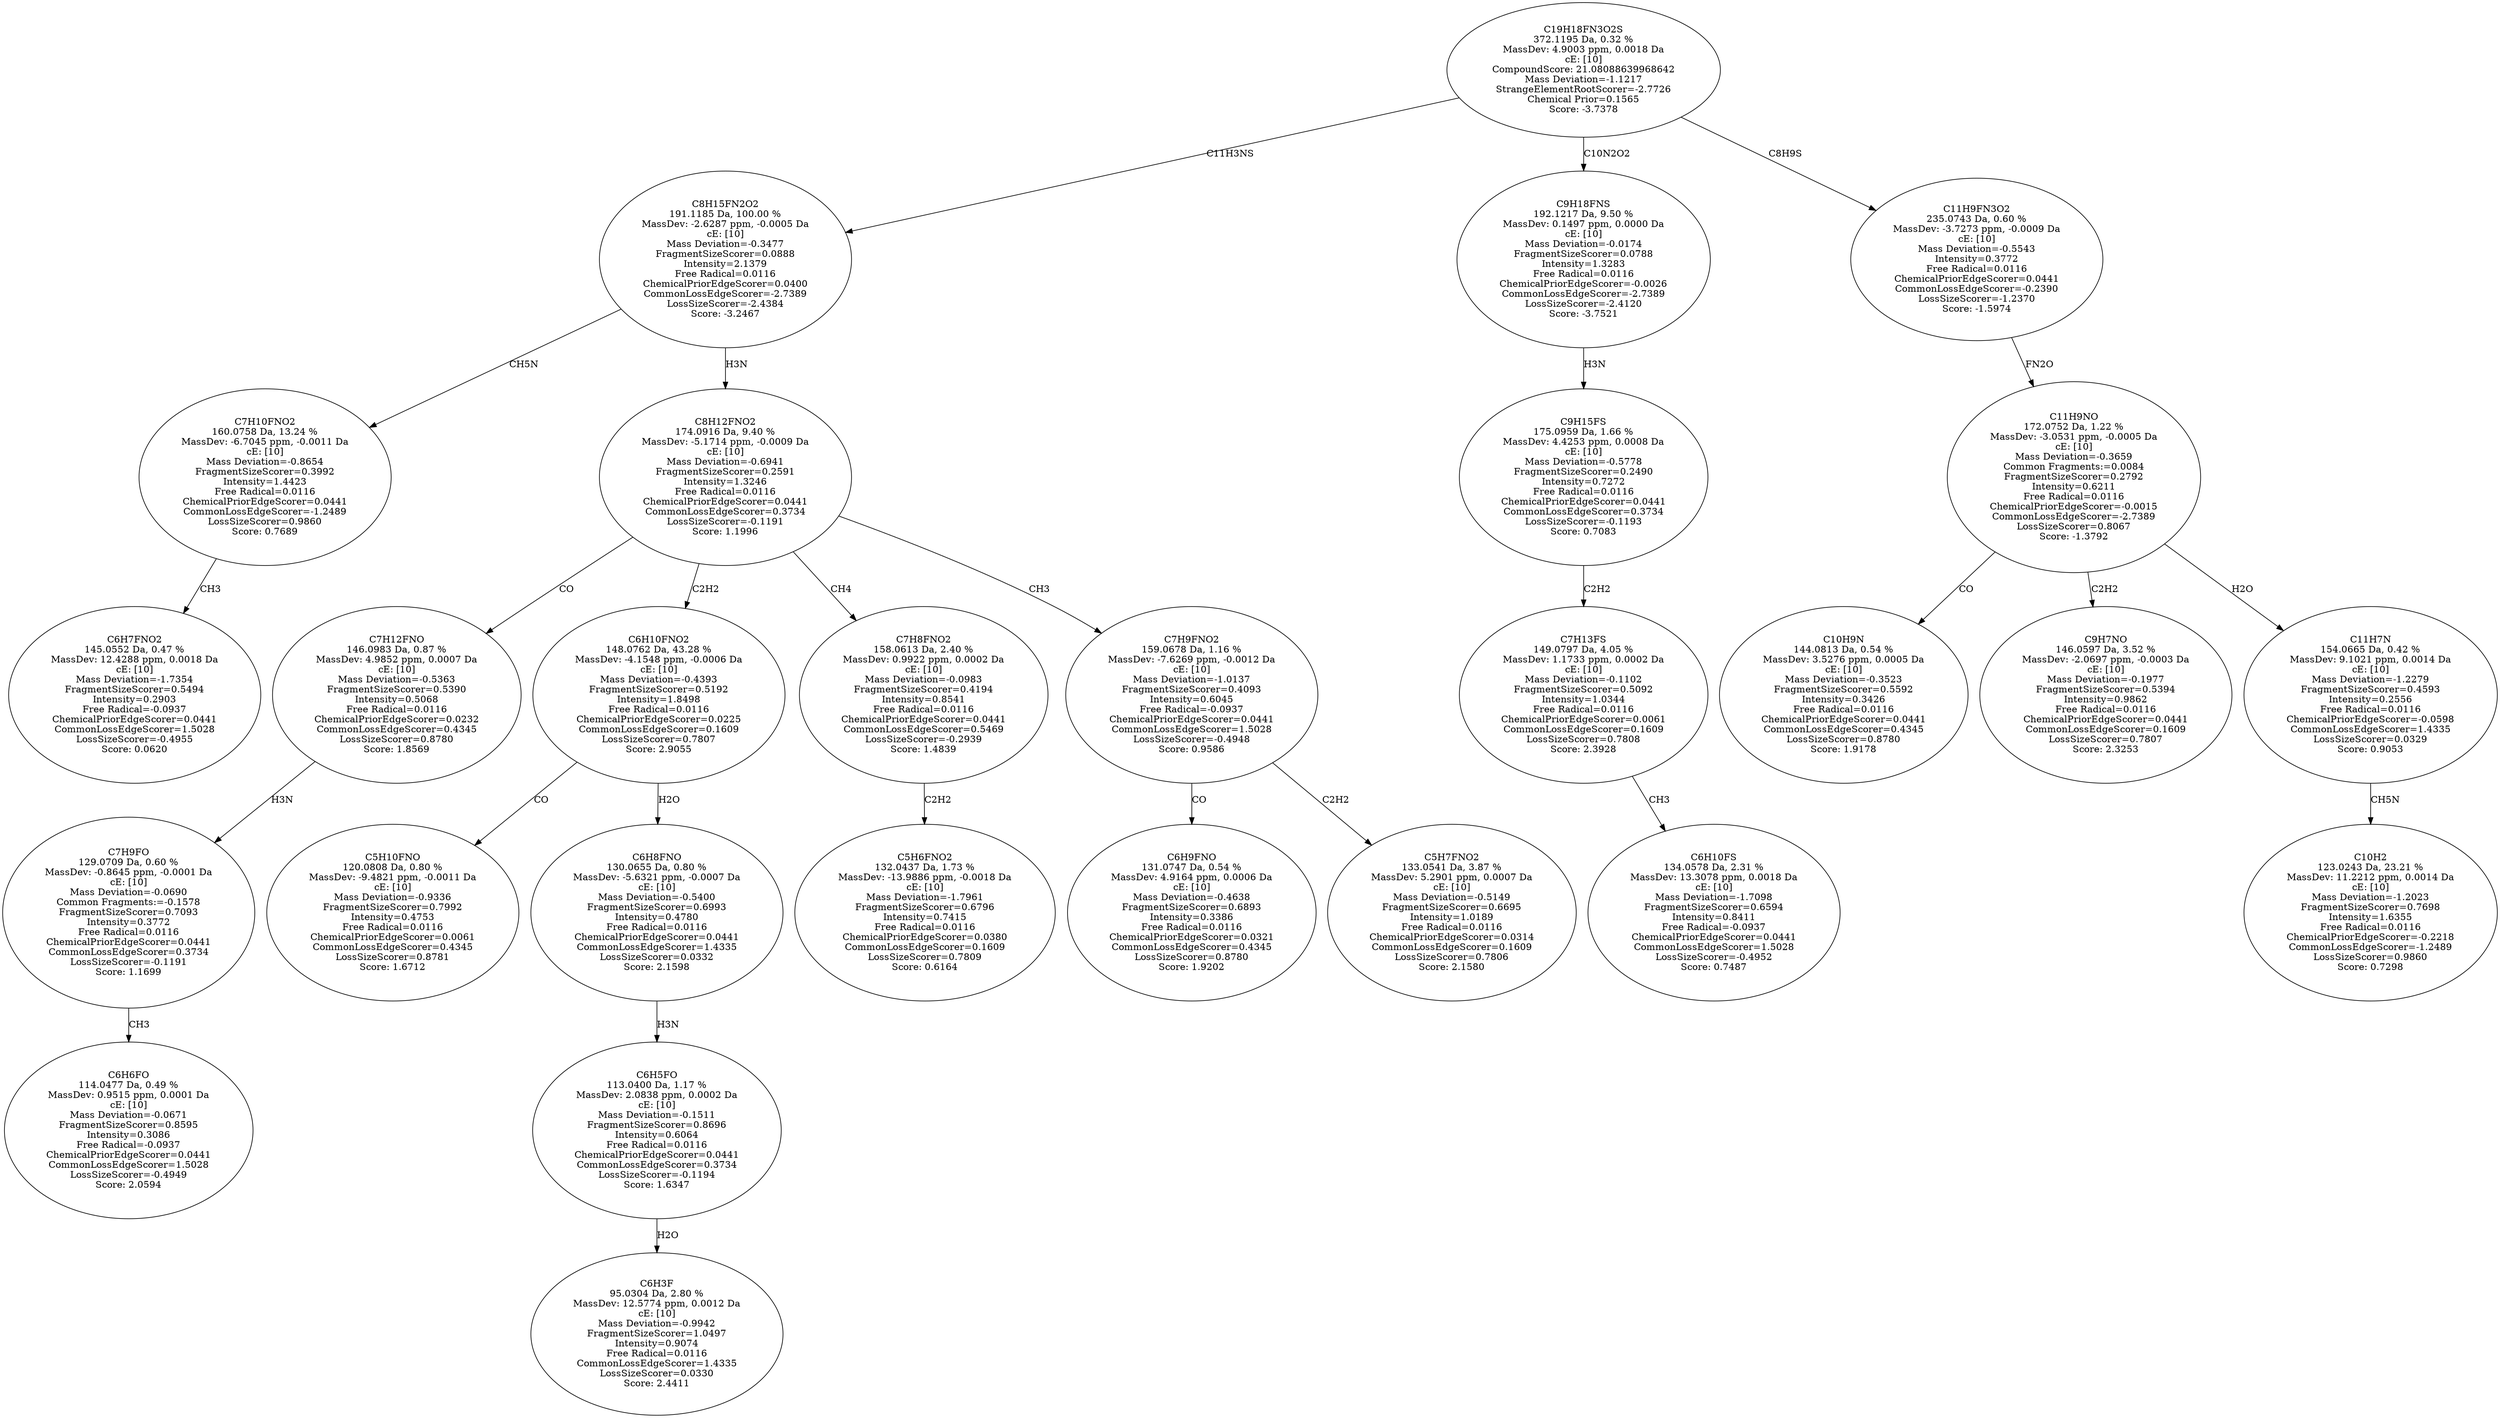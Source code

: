 strict digraph {
v1 [label="C6H7FNO2\n145.0552 Da, 0.47 %\nMassDev: 12.4288 ppm, 0.0018 Da\ncE: [10]\nMass Deviation=-1.7354\nFragmentSizeScorer=0.5494\nIntensity=0.2903\nFree Radical=-0.0937\nChemicalPriorEdgeScorer=0.0441\nCommonLossEdgeScorer=1.5028\nLossSizeScorer=-0.4955\nScore: 0.0620"];
v2 [label="C7H10FNO2\n160.0758 Da, 13.24 %\nMassDev: -6.7045 ppm, -0.0011 Da\ncE: [10]\nMass Deviation=-0.8654\nFragmentSizeScorer=0.3992\nIntensity=1.4423\nFree Radical=0.0116\nChemicalPriorEdgeScorer=0.0441\nCommonLossEdgeScorer=-1.2489\nLossSizeScorer=0.9860\nScore: 0.7689"];
v3 [label="C6H6FO\n114.0477 Da, 0.49 %\nMassDev: 0.9515 ppm, 0.0001 Da\ncE: [10]\nMass Deviation=-0.0671\nFragmentSizeScorer=0.8595\nIntensity=0.3086\nFree Radical=-0.0937\nChemicalPriorEdgeScorer=0.0441\nCommonLossEdgeScorer=1.5028\nLossSizeScorer=-0.4949\nScore: 2.0594"];
v4 [label="C7H9FO\n129.0709 Da, 0.60 %\nMassDev: -0.8645 ppm, -0.0001 Da\ncE: [10]\nMass Deviation=-0.0690\nCommon Fragments:=-0.1578\nFragmentSizeScorer=0.7093\nIntensity=0.3772\nFree Radical=0.0116\nChemicalPriorEdgeScorer=0.0441\nCommonLossEdgeScorer=0.3734\nLossSizeScorer=-0.1191\nScore: 1.1699"];
v5 [label="C7H12FNO\n146.0983 Da, 0.87 %\nMassDev: 4.9852 ppm, 0.0007 Da\ncE: [10]\nMass Deviation=-0.5363\nFragmentSizeScorer=0.5390\nIntensity=0.5068\nFree Radical=0.0116\nChemicalPriorEdgeScorer=0.0232\nCommonLossEdgeScorer=0.4345\nLossSizeScorer=0.8780\nScore: 1.8569"];
v6 [label="C5H10FNO\n120.0808 Da, 0.80 %\nMassDev: -9.4821 ppm, -0.0011 Da\ncE: [10]\nMass Deviation=-0.9336\nFragmentSizeScorer=0.7992\nIntensity=0.4753\nFree Radical=0.0116\nChemicalPriorEdgeScorer=0.0061\nCommonLossEdgeScorer=0.4345\nLossSizeScorer=0.8781\nScore: 1.6712"];
v7 [label="C6H3F\n95.0304 Da, 2.80 %\nMassDev: 12.5774 ppm, 0.0012 Da\ncE: [10]\nMass Deviation=-0.9942\nFragmentSizeScorer=1.0497\nIntensity=0.9074\nFree Radical=0.0116\nCommonLossEdgeScorer=1.4335\nLossSizeScorer=0.0330\nScore: 2.4411"];
v8 [label="C6H5FO\n113.0400 Da, 1.17 %\nMassDev: 2.0838 ppm, 0.0002 Da\ncE: [10]\nMass Deviation=-0.1511\nFragmentSizeScorer=0.8696\nIntensity=0.6064\nFree Radical=0.0116\nChemicalPriorEdgeScorer=0.0441\nCommonLossEdgeScorer=0.3734\nLossSizeScorer=-0.1194\nScore: 1.6347"];
v9 [label="C6H8FNO\n130.0655 Da, 0.80 %\nMassDev: -5.6321 ppm, -0.0007 Da\ncE: [10]\nMass Deviation=-0.5400\nFragmentSizeScorer=0.6993\nIntensity=0.4780\nFree Radical=0.0116\nChemicalPriorEdgeScorer=0.0441\nCommonLossEdgeScorer=1.4335\nLossSizeScorer=0.0332\nScore: 2.1598"];
v10 [label="C6H10FNO2\n148.0762 Da, 43.28 %\nMassDev: -4.1548 ppm, -0.0006 Da\ncE: [10]\nMass Deviation=-0.4393\nFragmentSizeScorer=0.5192\nIntensity=1.8498\nFree Radical=0.0116\nChemicalPriorEdgeScorer=0.0225\nCommonLossEdgeScorer=0.1609\nLossSizeScorer=0.7807\nScore: 2.9055"];
v11 [label="C5H6FNO2\n132.0437 Da, 1.73 %\nMassDev: -13.9886 ppm, -0.0018 Da\ncE: [10]\nMass Deviation=-1.7961\nFragmentSizeScorer=0.6796\nIntensity=0.7415\nFree Radical=0.0116\nChemicalPriorEdgeScorer=0.0380\nCommonLossEdgeScorer=0.1609\nLossSizeScorer=0.7809\nScore: 0.6164"];
v12 [label="C7H8FNO2\n158.0613 Da, 2.40 %\nMassDev: 0.9922 ppm, 0.0002 Da\ncE: [10]\nMass Deviation=-0.0983\nFragmentSizeScorer=0.4194\nIntensity=0.8541\nFree Radical=0.0116\nChemicalPriorEdgeScorer=0.0441\nCommonLossEdgeScorer=0.5469\nLossSizeScorer=-0.2939\nScore: 1.4839"];
v13 [label="C6H9FNO\n131.0747 Da, 0.54 %\nMassDev: 4.9164 ppm, 0.0006 Da\ncE: [10]\nMass Deviation=-0.4638\nFragmentSizeScorer=0.6893\nIntensity=0.3386\nFree Radical=0.0116\nChemicalPriorEdgeScorer=0.0321\nCommonLossEdgeScorer=0.4345\nLossSizeScorer=0.8780\nScore: 1.9202"];
v14 [label="C5H7FNO2\n133.0541 Da, 3.87 %\nMassDev: 5.2901 ppm, 0.0007 Da\ncE: [10]\nMass Deviation=-0.5149\nFragmentSizeScorer=0.6695\nIntensity=1.0189\nFree Radical=0.0116\nChemicalPriorEdgeScorer=0.0314\nCommonLossEdgeScorer=0.1609\nLossSizeScorer=0.7806\nScore: 2.1580"];
v15 [label="C7H9FNO2\n159.0678 Da, 1.16 %\nMassDev: -7.6269 ppm, -0.0012 Da\ncE: [10]\nMass Deviation=-1.0137\nFragmentSizeScorer=0.4093\nIntensity=0.6045\nFree Radical=-0.0937\nChemicalPriorEdgeScorer=0.0441\nCommonLossEdgeScorer=1.5028\nLossSizeScorer=-0.4948\nScore: 0.9586"];
v16 [label="C8H12FNO2\n174.0916 Da, 9.40 %\nMassDev: -5.1714 ppm, -0.0009 Da\ncE: [10]\nMass Deviation=-0.6941\nFragmentSizeScorer=0.2591\nIntensity=1.3246\nFree Radical=0.0116\nChemicalPriorEdgeScorer=0.0441\nCommonLossEdgeScorer=0.3734\nLossSizeScorer=-0.1191\nScore: 1.1996"];
v17 [label="C8H15FN2O2\n191.1185 Da, 100.00 %\nMassDev: -2.6287 ppm, -0.0005 Da\ncE: [10]\nMass Deviation=-0.3477\nFragmentSizeScorer=0.0888\nIntensity=2.1379\nFree Radical=0.0116\nChemicalPriorEdgeScorer=0.0400\nCommonLossEdgeScorer=-2.7389\nLossSizeScorer=-2.4384\nScore: -3.2467"];
v18 [label="C6H10FS\n134.0578 Da, 2.31 %\nMassDev: 13.3078 ppm, 0.0018 Da\ncE: [10]\nMass Deviation=-1.7098\nFragmentSizeScorer=0.6594\nIntensity=0.8411\nFree Radical=-0.0937\nChemicalPriorEdgeScorer=0.0441\nCommonLossEdgeScorer=1.5028\nLossSizeScorer=-0.4952\nScore: 0.7487"];
v19 [label="C7H13FS\n149.0797 Da, 4.05 %\nMassDev: 1.1733 ppm, 0.0002 Da\ncE: [10]\nMass Deviation=-0.1102\nFragmentSizeScorer=0.5092\nIntensity=1.0344\nFree Radical=0.0116\nChemicalPriorEdgeScorer=0.0061\nCommonLossEdgeScorer=0.1609\nLossSizeScorer=0.7808\nScore: 2.3928"];
v20 [label="C9H15FS\n175.0959 Da, 1.66 %\nMassDev: 4.4253 ppm, 0.0008 Da\ncE: [10]\nMass Deviation=-0.5778\nFragmentSizeScorer=0.2490\nIntensity=0.7272\nFree Radical=0.0116\nChemicalPriorEdgeScorer=0.0441\nCommonLossEdgeScorer=0.3734\nLossSizeScorer=-0.1193\nScore: 0.7083"];
v21 [label="C9H18FNS\n192.1217 Da, 9.50 %\nMassDev: 0.1497 ppm, 0.0000 Da\ncE: [10]\nMass Deviation=-0.0174\nFragmentSizeScorer=0.0788\nIntensity=1.3283\nFree Radical=0.0116\nChemicalPriorEdgeScorer=-0.0026\nCommonLossEdgeScorer=-2.7389\nLossSizeScorer=-2.4120\nScore: -3.7521"];
v22 [label="C10H9N\n144.0813 Da, 0.54 %\nMassDev: 3.5276 ppm, 0.0005 Da\ncE: [10]\nMass Deviation=-0.3523\nFragmentSizeScorer=0.5592\nIntensity=0.3426\nFree Radical=0.0116\nChemicalPriorEdgeScorer=0.0441\nCommonLossEdgeScorer=0.4345\nLossSizeScorer=0.8780\nScore: 1.9178"];
v23 [label="C9H7NO\n146.0597 Da, 3.52 %\nMassDev: -2.0697 ppm, -0.0003 Da\ncE: [10]\nMass Deviation=-0.1977\nFragmentSizeScorer=0.5394\nIntensity=0.9862\nFree Radical=0.0116\nChemicalPriorEdgeScorer=0.0441\nCommonLossEdgeScorer=0.1609\nLossSizeScorer=0.7807\nScore: 2.3253"];
v24 [label="C10H2\n123.0243 Da, 23.21 %\nMassDev: 11.2212 ppm, 0.0014 Da\ncE: [10]\nMass Deviation=-1.2023\nFragmentSizeScorer=0.7698\nIntensity=1.6355\nFree Radical=0.0116\nChemicalPriorEdgeScorer=-0.2218\nCommonLossEdgeScorer=-1.2489\nLossSizeScorer=0.9860\nScore: 0.7298"];
v25 [label="C11H7N\n154.0665 Da, 0.42 %\nMassDev: 9.1021 ppm, 0.0014 Da\ncE: [10]\nMass Deviation=-1.2279\nFragmentSizeScorer=0.4593\nIntensity=0.2556\nFree Radical=0.0116\nChemicalPriorEdgeScorer=-0.0598\nCommonLossEdgeScorer=1.4335\nLossSizeScorer=0.0329\nScore: 0.9053"];
v26 [label="C11H9NO\n172.0752 Da, 1.22 %\nMassDev: -3.0531 ppm, -0.0005 Da\ncE: [10]\nMass Deviation=-0.3659\nCommon Fragments:=0.0084\nFragmentSizeScorer=0.2792\nIntensity=0.6211\nFree Radical=0.0116\nChemicalPriorEdgeScorer=-0.0015\nCommonLossEdgeScorer=-2.7389\nLossSizeScorer=0.8067\nScore: -1.3792"];
v27 [label="C11H9FN3O2\n235.0743 Da, 0.60 %\nMassDev: -3.7273 ppm, -0.0009 Da\ncE: [10]\nMass Deviation=-0.5543\nIntensity=0.3772\nFree Radical=0.0116\nChemicalPriorEdgeScorer=0.0441\nCommonLossEdgeScorer=-0.2390\nLossSizeScorer=-1.2370\nScore: -1.5974"];
v28 [label="C19H18FN3O2S\n372.1195 Da, 0.32 %\nMassDev: 4.9003 ppm, 0.0018 Da\ncE: [10]\nCompoundScore: 21.08088639968642\nMass Deviation=-1.1217\nStrangeElementRootScorer=-2.7726\nChemical Prior=0.1565\nScore: -3.7378"];
v2 -> v1 [label="CH3"];
v17 -> v2 [label="CH5N"];
v4 -> v3 [label="CH3"];
v5 -> v4 [label="H3N"];
v16 -> v5 [label="CO"];
v10 -> v6 [label="CO"];
v8 -> v7 [label="H2O"];
v9 -> v8 [label="H3N"];
v10 -> v9 [label="H2O"];
v16 -> v10 [label="C2H2"];
v12 -> v11 [label="C2H2"];
v16 -> v12 [label="CH4"];
v15 -> v13 [label="CO"];
v15 -> v14 [label="C2H2"];
v16 -> v15 [label="CH3"];
v17 -> v16 [label="H3N"];
v28 -> v17 [label="C11H3NS"];
v19 -> v18 [label="CH3"];
v20 -> v19 [label="C2H2"];
v21 -> v20 [label="H3N"];
v28 -> v21 [label="C10N2O2"];
v26 -> v22 [label="CO"];
v26 -> v23 [label="C2H2"];
v25 -> v24 [label="CH5N"];
v26 -> v25 [label="H2O"];
v27 -> v26 [label="FN2O"];
v28 -> v27 [label="C8H9S"];
}